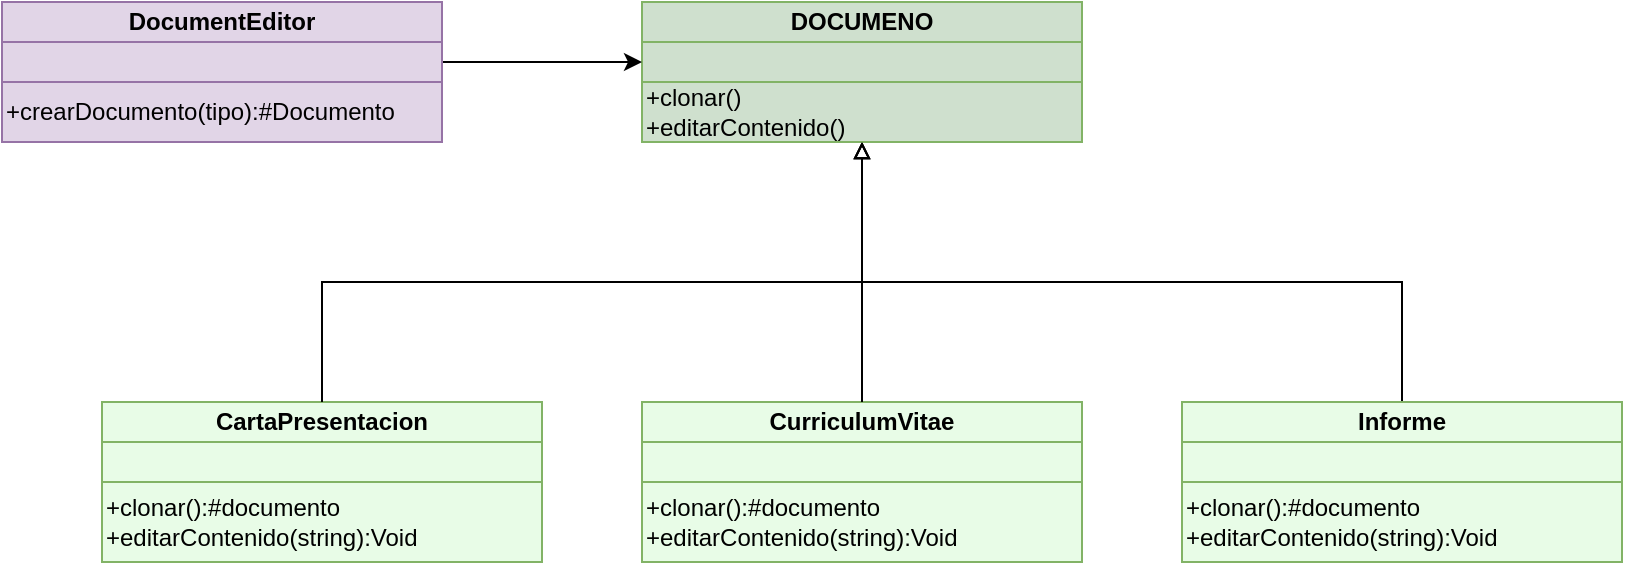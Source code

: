 <mxfile version="24.7.17">
  <diagram name="Página-1" id="JvyGy22DY4cgXQ3B6pEU">
    <mxGraphModel dx="1393" dy="763" grid="1" gridSize="10" guides="1" tooltips="1" connect="1" arrows="1" fold="1" page="1" pageScale="1" pageWidth="827" pageHeight="1169" math="0" shadow="0">
      <root>
        <mxCell id="0" />
        <mxCell id="1" parent="0" />
        <mxCell id="SN7cC5s7yseXUEPgOjQ7-9" value="" style="rounded=0;whiteSpace=wrap;html=1;align=left;fillColor=#E8FCE7;strokeColor=#82b366;" parent="1" vertex="1">
          <mxGeometry x="320" y="260" width="220" height="20" as="geometry" />
        </mxCell>
        <mxCell id="SN7cC5s7yseXUEPgOjQ7-10" value="&lt;b&gt;CartaPresentacion&lt;/b&gt;" style="rounded=0;whiteSpace=wrap;html=1;fillColor=#E8FCE7;strokeColor=#82b366;" parent="1" vertex="1">
          <mxGeometry x="320" y="240" width="220" height="20" as="geometry" />
        </mxCell>
        <mxCell id="SN7cC5s7yseXUEPgOjQ7-11" value="+clonar():#documento&lt;div&gt;+editarContenido(string):Void&lt;/div&gt;" style="rounded=0;whiteSpace=wrap;html=1;align=left;fillColor=#E8FCE7;strokeColor=#82b366;" parent="1" vertex="1">
          <mxGeometry x="320" y="280" width="220" height="40" as="geometry" />
        </mxCell>
        <mxCell id="SN7cC5s7yseXUEPgOjQ7-12" value="" style="rounded=0;whiteSpace=wrap;html=1;align=left;fillColor=#E8FCE7;strokeColor=#82b366;" parent="1" vertex="1">
          <mxGeometry x="590" y="260" width="220" height="20" as="geometry" />
        </mxCell>
        <mxCell id="SN7cC5s7yseXUEPgOjQ7-13" value="&lt;b&gt;CurriculumVitae&lt;/b&gt;" style="rounded=0;whiteSpace=wrap;html=1;fillColor=#E8FCE7;strokeColor=#82b366;" parent="1" vertex="1">
          <mxGeometry x="590" y="240" width="220" height="20" as="geometry" />
        </mxCell>
        <mxCell id="SN7cC5s7yseXUEPgOjQ7-14" value="+clonar():#documento&lt;div&gt;+editarContenido(string):Void&lt;/div&gt;" style="rounded=0;whiteSpace=wrap;html=1;align=left;fillColor=#E8FCE7;strokeColor=#82b366;" parent="1" vertex="1">
          <mxGeometry x="590" y="280" width="220" height="40" as="geometry" />
        </mxCell>
        <mxCell id="SN7cC5s7yseXUEPgOjQ7-19" value="" style="rounded=0;whiteSpace=wrap;html=1;align=left;fillColor=#CFE0CE;strokeColor=#82b366;" parent="1" vertex="1">
          <mxGeometry x="590" y="60" width="220" height="20" as="geometry" />
        </mxCell>
        <mxCell id="SN7cC5s7yseXUEPgOjQ7-20" value="&lt;b&gt;DOCUMENO&lt;/b&gt;" style="rounded=0;whiteSpace=wrap;html=1;fillColor=#CFE0CE;strokeColor=#82b366;" parent="1" vertex="1">
          <mxGeometry x="590" y="40" width="220" height="20" as="geometry" />
        </mxCell>
        <mxCell id="SN7cC5s7yseXUEPgOjQ7-22" style="edgeStyle=orthogonalEdgeStyle;rounded=0;orthogonalLoop=1;jettySize=auto;html=1;entryX=0.5;entryY=0;entryDx=0;entryDy=0;endArrow=none;endFill=0;startArrow=block;startFill=0;" parent="1" source="SN7cC5s7yseXUEPgOjQ7-21" target="SN7cC5s7yseXUEPgOjQ7-10" edge="1">
          <mxGeometry relative="1" as="geometry">
            <Array as="points">
              <mxPoint x="700" y="180" />
              <mxPoint x="430" y="180" />
            </Array>
          </mxGeometry>
        </mxCell>
        <mxCell id="SN7cC5s7yseXUEPgOjQ7-23" style="edgeStyle=orthogonalEdgeStyle;rounded=0;orthogonalLoop=1;jettySize=auto;html=1;entryX=0.5;entryY=0;entryDx=0;entryDy=0;endArrow=none;endFill=0;startArrow=block;startFill=0;" parent="1" source="SN7cC5s7yseXUEPgOjQ7-21" target="SN7cC5s7yseXUEPgOjQ7-13" edge="1">
          <mxGeometry relative="1" as="geometry">
            <Array as="points">
              <mxPoint x="700" y="150" />
              <mxPoint x="700" y="150" />
            </Array>
          </mxGeometry>
        </mxCell>
        <mxCell id="SN7cC5s7yseXUEPgOjQ7-21" value="+clonar()&lt;div&gt;+editarContenido()&lt;/div&gt;" style="rounded=0;whiteSpace=wrap;html=1;align=left;fillColor=#CFE0CE;strokeColor=#82b366;" parent="1" vertex="1">
          <mxGeometry x="590" y="80" width="220" height="30" as="geometry" />
        </mxCell>
        <mxCell id="PTHkHTHy4gOPh_Nx1ySl-1" value="" style="rounded=0;whiteSpace=wrap;html=1;align=left;fillColor=#E8FCE7;strokeColor=#82b366;" vertex="1" parent="1">
          <mxGeometry x="860" y="260" width="220" height="20" as="geometry" />
        </mxCell>
        <mxCell id="PTHkHTHy4gOPh_Nx1ySl-4" style="edgeStyle=orthogonalEdgeStyle;rounded=0;orthogonalLoop=1;jettySize=auto;html=1;entryX=0.5;entryY=1;entryDx=0;entryDy=0;endArrow=block;endFill=0;" edge="1" parent="1" source="PTHkHTHy4gOPh_Nx1ySl-2" target="SN7cC5s7yseXUEPgOjQ7-21">
          <mxGeometry relative="1" as="geometry">
            <Array as="points">
              <mxPoint x="970" y="180" />
              <mxPoint x="700" y="180" />
            </Array>
          </mxGeometry>
        </mxCell>
        <mxCell id="PTHkHTHy4gOPh_Nx1ySl-2" value="&lt;b&gt;Informe&lt;/b&gt;" style="rounded=0;whiteSpace=wrap;html=1;fillColor=#E8FCE7;strokeColor=#82b366;" vertex="1" parent="1">
          <mxGeometry x="860" y="240" width="220" height="20" as="geometry" />
        </mxCell>
        <mxCell id="PTHkHTHy4gOPh_Nx1ySl-3" value="+clonar():#documento&lt;div&gt;+editarContenido(string):Void&lt;/div&gt;" style="rounded=0;whiteSpace=wrap;html=1;align=left;fillColor=#E8FCE7;strokeColor=#82b366;" vertex="1" parent="1">
          <mxGeometry x="860" y="280" width="220" height="40" as="geometry" />
        </mxCell>
        <mxCell id="PTHkHTHy4gOPh_Nx1ySl-8" style="edgeStyle=orthogonalEdgeStyle;rounded=0;orthogonalLoop=1;jettySize=auto;html=1;entryX=0;entryY=0.5;entryDx=0;entryDy=0;" edge="1" parent="1" source="PTHkHTHy4gOPh_Nx1ySl-5" target="SN7cC5s7yseXUEPgOjQ7-19">
          <mxGeometry relative="1" as="geometry" />
        </mxCell>
        <mxCell id="PTHkHTHy4gOPh_Nx1ySl-5" value="" style="rounded=0;whiteSpace=wrap;html=1;align=left;fillColor=#e1d5e7;strokeColor=#9673a6;" vertex="1" parent="1">
          <mxGeometry x="270" y="60" width="220" height="20" as="geometry" />
        </mxCell>
        <mxCell id="PTHkHTHy4gOPh_Nx1ySl-6" value="&lt;b&gt;DocumentEditor&lt;/b&gt;" style="rounded=0;whiteSpace=wrap;html=1;fillColor=#e1d5e7;strokeColor=#9673a6;" vertex="1" parent="1">
          <mxGeometry x="270" y="40" width="220" height="20" as="geometry" />
        </mxCell>
        <mxCell id="PTHkHTHy4gOPh_Nx1ySl-7" value="+crearDocumento(tipo):#Documento" style="rounded=0;whiteSpace=wrap;html=1;align=left;fillColor=#e1d5e7;strokeColor=#9673a6;" vertex="1" parent="1">
          <mxGeometry x="270" y="80" width="220" height="30" as="geometry" />
        </mxCell>
      </root>
    </mxGraphModel>
  </diagram>
</mxfile>

